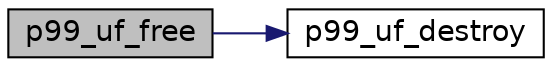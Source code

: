digraph "p99_uf_free"
{
 // LATEX_PDF_SIZE
  edge [fontname="Helvetica",fontsize="14",labelfontname="Helvetica",labelfontsize="14"];
  node [fontname="Helvetica",fontsize="14",shape=record];
  rankdir="LR";
  Node1 [label="p99_uf_free",height=0.2,width=0.4,color="black", fillcolor="grey75", style="filled", fontcolor="black",tooltip="Free a UF data structure."];
  Node1 -> Node2 [color="midnightblue",fontsize="14",style="solid",fontname="Helvetica"];
  Node2 [label="p99_uf_destroy",height=0.2,width=0.4,color="black", fillcolor="white", style="filled",URL="$p99__uf_8h_ac2eeb672a4b6b88668c71620dfcfe9bc.html#ac2eeb672a4b6b88668c71620dfcfe9bc",tooltip=" "];
}
